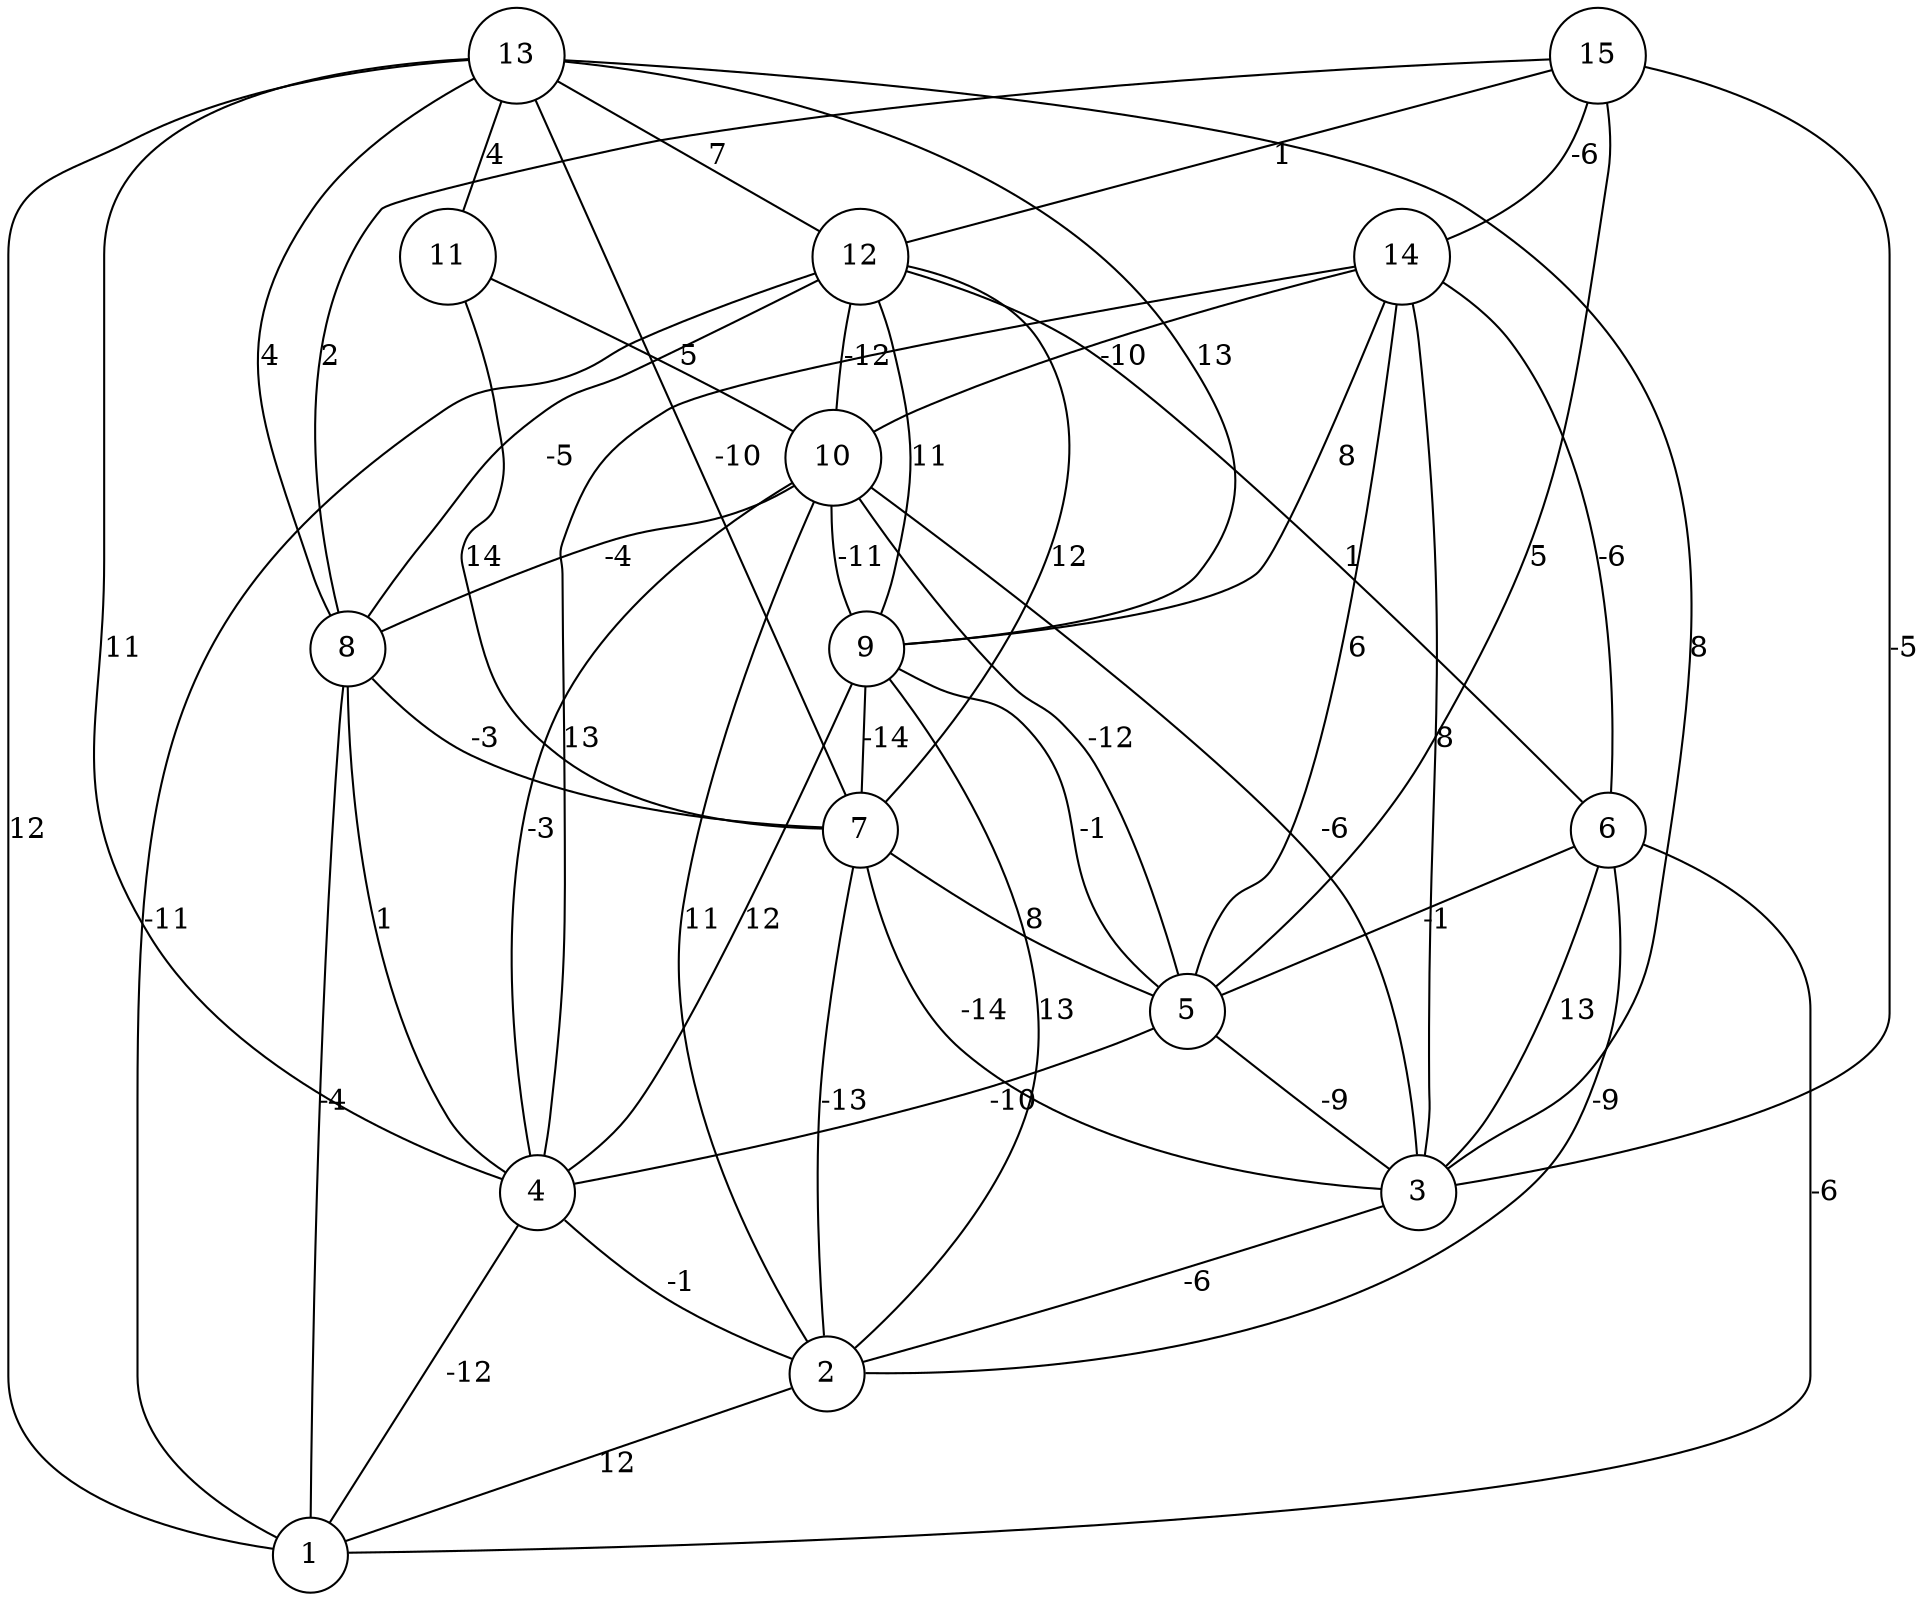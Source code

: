 graph { 
	 fontname="Helvetica,Arial,sans-serif" 
	 node [shape = circle]; 
	 15 -- 3 [label = "-5"];
	 15 -- 5 [label = "5"];
	 15 -- 8 [label = "2"];
	 15 -- 12 [label = "1"];
	 15 -- 14 [label = "-6"];
	 14 -- 3 [label = "8"];
	 14 -- 4 [label = "13"];
	 14 -- 5 [label = "6"];
	 14 -- 6 [label = "-6"];
	 14 -- 9 [label = "8"];
	 14 -- 10 [label = "-10"];
	 13 -- 1 [label = "12"];
	 13 -- 3 [label = "8"];
	 13 -- 4 [label = "11"];
	 13 -- 7 [label = "-10"];
	 13 -- 8 [label = "4"];
	 13 -- 9 [label = "13"];
	 13 -- 11 [label = "4"];
	 13 -- 12 [label = "7"];
	 12 -- 1 [label = "-11"];
	 12 -- 6 [label = "1"];
	 12 -- 7 [label = "12"];
	 12 -- 8 [label = "-5"];
	 12 -- 9 [label = "11"];
	 12 -- 10 [label = "-12"];
	 11 -- 7 [label = "14"];
	 11 -- 10 [label = "5"];
	 10 -- 2 [label = "11"];
	 10 -- 3 [label = "-6"];
	 10 -- 4 [label = "-3"];
	 10 -- 5 [label = "-12"];
	 10 -- 8 [label = "-4"];
	 10 -- 9 [label = "-11"];
	 9 -- 2 [label = "13"];
	 9 -- 4 [label = "12"];
	 9 -- 5 [label = "-1"];
	 9 -- 7 [label = "-14"];
	 8 -- 1 [label = "-4"];
	 8 -- 4 [label = "1"];
	 8 -- 7 [label = "-3"];
	 7 -- 2 [label = "-13"];
	 7 -- 3 [label = "-14"];
	 7 -- 5 [label = "8"];
	 6 -- 1 [label = "-6"];
	 6 -- 2 [label = "-9"];
	 6 -- 3 [label = "13"];
	 6 -- 5 [label = "-1"];
	 5 -- 3 [label = "-9"];
	 5 -- 4 [label = "-10"];
	 4 -- 1 [label = "-12"];
	 4 -- 2 [label = "-1"];
	 3 -- 2 [label = "-6"];
	 2 -- 1 [label = "12"];
	 1;
	 2;
	 3;
	 4;
	 5;
	 6;
	 7;
	 8;
	 9;
	 10;
	 11;
	 12;
	 13;
	 14;
	 15;
}
